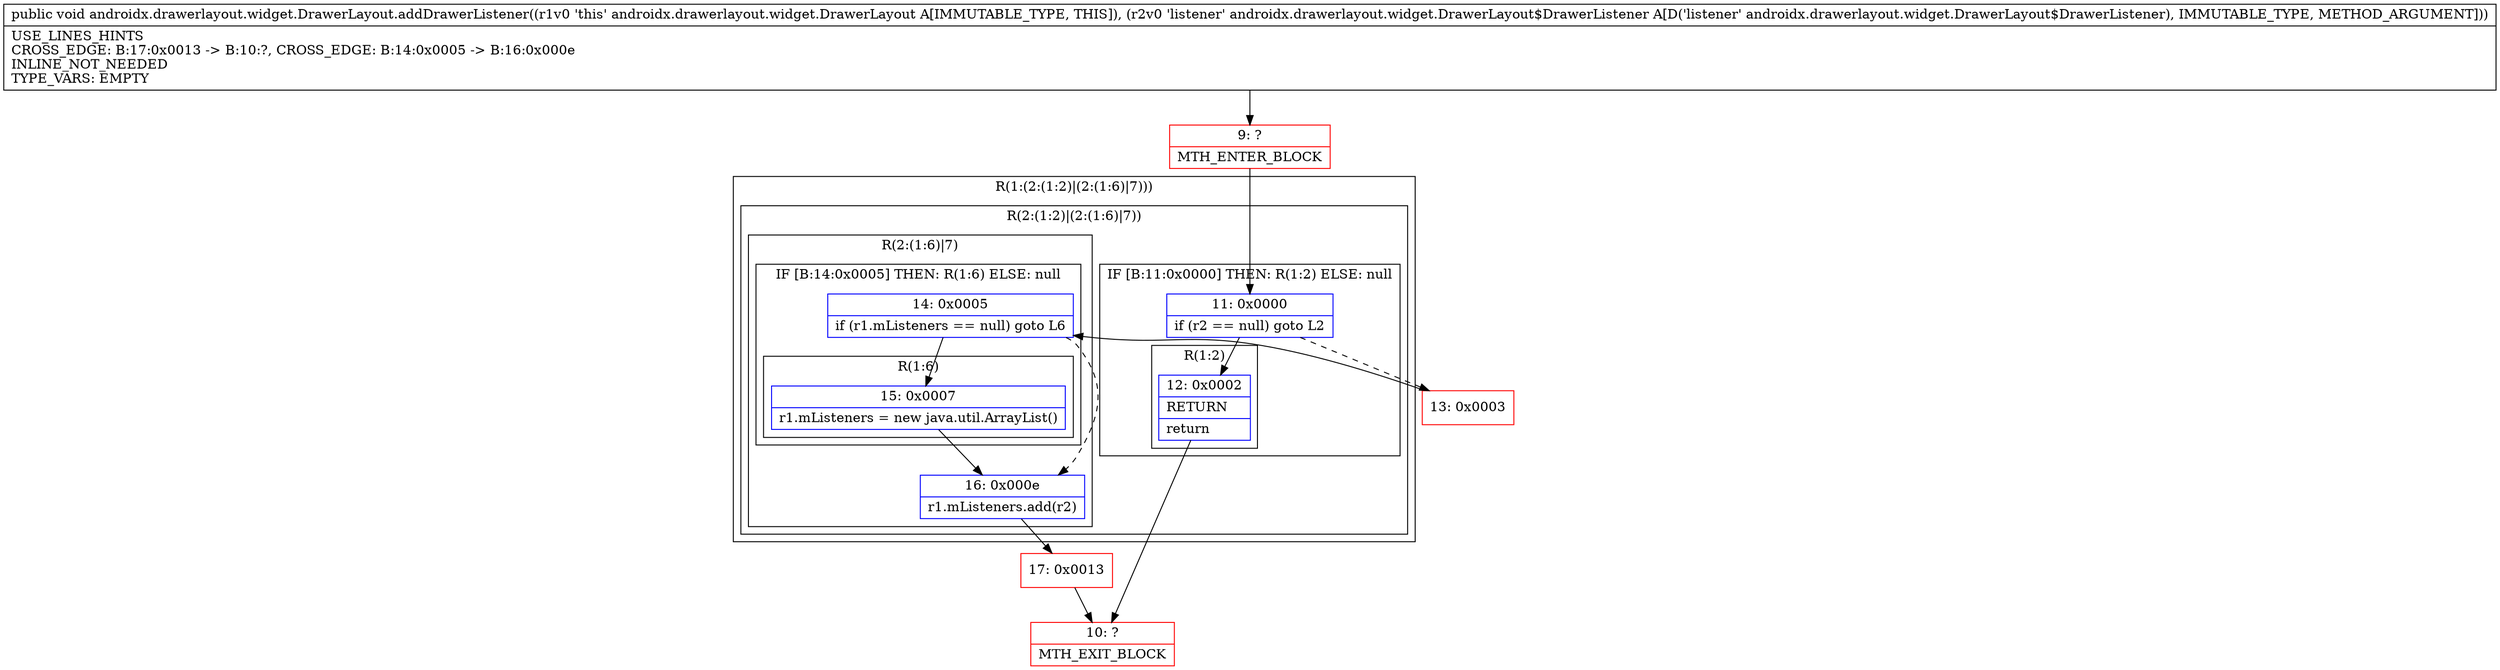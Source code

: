 digraph "CFG forandroidx.drawerlayout.widget.DrawerLayout.addDrawerListener(Landroidx\/drawerlayout\/widget\/DrawerLayout$DrawerListener;)V" {
subgraph cluster_Region_1878706199 {
label = "R(1:(2:(1:2)|(2:(1:6)|7)))";
node [shape=record,color=blue];
subgraph cluster_Region_1088250196 {
label = "R(2:(1:2)|(2:(1:6)|7))";
node [shape=record,color=blue];
subgraph cluster_IfRegion_1429664895 {
label = "IF [B:11:0x0000] THEN: R(1:2) ELSE: null";
node [shape=record,color=blue];
Node_11 [shape=record,label="{11\:\ 0x0000|if (r2 == null) goto L2\l}"];
subgraph cluster_Region_821978468 {
label = "R(1:2)";
node [shape=record,color=blue];
Node_12 [shape=record,label="{12\:\ 0x0002|RETURN\l|return\l}"];
}
}
subgraph cluster_Region_167618844 {
label = "R(2:(1:6)|7)";
node [shape=record,color=blue];
subgraph cluster_IfRegion_578924214 {
label = "IF [B:14:0x0005] THEN: R(1:6) ELSE: null";
node [shape=record,color=blue];
Node_14 [shape=record,label="{14\:\ 0x0005|if (r1.mListeners == null) goto L6\l}"];
subgraph cluster_Region_1089876885 {
label = "R(1:6)";
node [shape=record,color=blue];
Node_15 [shape=record,label="{15\:\ 0x0007|r1.mListeners = new java.util.ArrayList()\l}"];
}
}
Node_16 [shape=record,label="{16\:\ 0x000e|r1.mListeners.add(r2)\l}"];
}
}
}
Node_9 [shape=record,color=red,label="{9\:\ ?|MTH_ENTER_BLOCK\l}"];
Node_10 [shape=record,color=red,label="{10\:\ ?|MTH_EXIT_BLOCK\l}"];
Node_13 [shape=record,color=red,label="{13\:\ 0x0003}"];
Node_17 [shape=record,color=red,label="{17\:\ 0x0013}"];
MethodNode[shape=record,label="{public void androidx.drawerlayout.widget.DrawerLayout.addDrawerListener((r1v0 'this' androidx.drawerlayout.widget.DrawerLayout A[IMMUTABLE_TYPE, THIS]), (r2v0 'listener' androidx.drawerlayout.widget.DrawerLayout$DrawerListener A[D('listener' androidx.drawerlayout.widget.DrawerLayout$DrawerListener), IMMUTABLE_TYPE, METHOD_ARGUMENT]))  | USE_LINES_HINTS\lCROSS_EDGE: B:17:0x0013 \-\> B:10:?, CROSS_EDGE: B:14:0x0005 \-\> B:16:0x000e\lINLINE_NOT_NEEDED\lTYPE_VARS: EMPTY\l}"];
MethodNode -> Node_9;Node_11 -> Node_12;
Node_11 -> Node_13[style=dashed];
Node_12 -> Node_10;
Node_14 -> Node_15;
Node_14 -> Node_16[style=dashed];
Node_15 -> Node_16;
Node_16 -> Node_17;
Node_9 -> Node_11;
Node_13 -> Node_14;
Node_17 -> Node_10;
}

